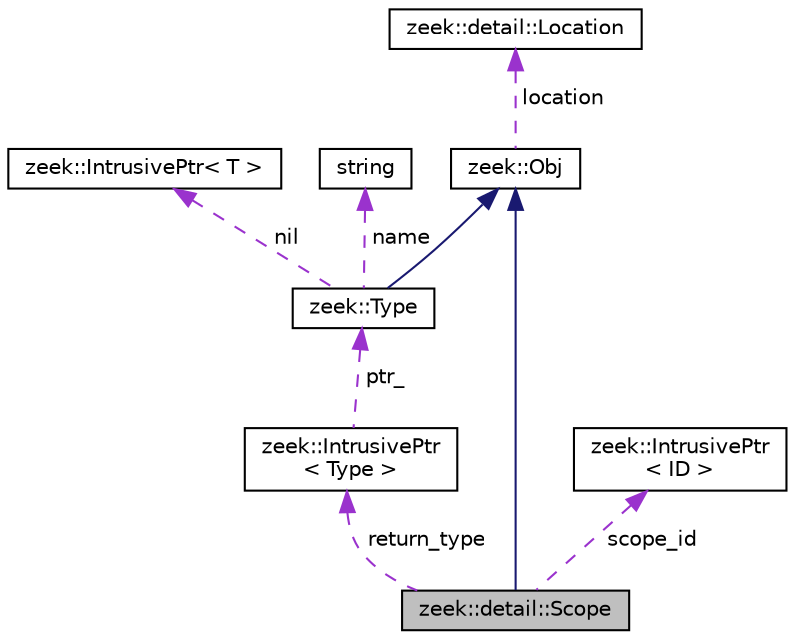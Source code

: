 digraph "zeek::detail::Scope"
{
 // LATEX_PDF_SIZE
  edge [fontname="Helvetica",fontsize="10",labelfontname="Helvetica",labelfontsize="10"];
  node [fontname="Helvetica",fontsize="10",shape=record];
  Node1 [label="zeek::detail::Scope",height=0.2,width=0.4,color="black", fillcolor="grey75", style="filled", fontcolor="black",tooltip=" "];
  Node2 -> Node1 [dir="back",color="midnightblue",fontsize="10",style="solid",fontname="Helvetica"];
  Node2 [label="zeek::Obj",height=0.2,width=0.4,color="black", fillcolor="white", style="filled",URL="$dd/df1/classzeek_1_1Obj.html",tooltip=" "];
  Node3 -> Node2 [dir="back",color="darkorchid3",fontsize="10",style="dashed",label=" location" ,fontname="Helvetica"];
  Node3 [label="zeek::detail::Location",height=0.2,width=0.4,color="black", fillcolor="white", style="filled",URL="$d5/d1d/classzeek_1_1detail_1_1Location.html",tooltip=" "];
  Node4 -> Node1 [dir="back",color="darkorchid3",fontsize="10",style="dashed",label=" scope_id" ,fontname="Helvetica"];
  Node4 [label="zeek::IntrusivePtr\l\< ID \>",height=0.2,width=0.4,color="black", fillcolor="white", style="filled",URL="$d6/dba/classzeek_1_1IntrusivePtr.html",tooltip=" "];
  Node5 -> Node1 [dir="back",color="darkorchid3",fontsize="10",style="dashed",label=" return_type" ,fontname="Helvetica"];
  Node5 [label="zeek::IntrusivePtr\l\< Type \>",height=0.2,width=0.4,color="black", fillcolor="white", style="filled",URL="$d6/dba/classzeek_1_1IntrusivePtr.html",tooltip=" "];
  Node6 -> Node5 [dir="back",color="darkorchid3",fontsize="10",style="dashed",label=" ptr_" ,fontname="Helvetica"];
  Node6 [label="zeek::Type",height=0.2,width=0.4,color="black", fillcolor="white", style="filled",URL="$d0/d4f/classzeek_1_1Type.html",tooltip=" "];
  Node2 -> Node6 [dir="back",color="midnightblue",fontsize="10",style="solid",fontname="Helvetica"];
  Node7 -> Node6 [dir="back",color="darkorchid3",fontsize="10",style="dashed",label=" nil" ,fontname="Helvetica"];
  Node7 [label="zeek::IntrusivePtr\< T \>",height=0.2,width=0.4,color="black", fillcolor="white", style="filled",URL="$d6/dba/classzeek_1_1IntrusivePtr.html",tooltip=" "];
  Node8 -> Node6 [dir="back",color="darkorchid3",fontsize="10",style="dashed",label=" name" ,fontname="Helvetica"];
  Node8 [label="string",height=0.2,width=0.4,color="black", fillcolor="white", style="filled",tooltip=" "];
}
